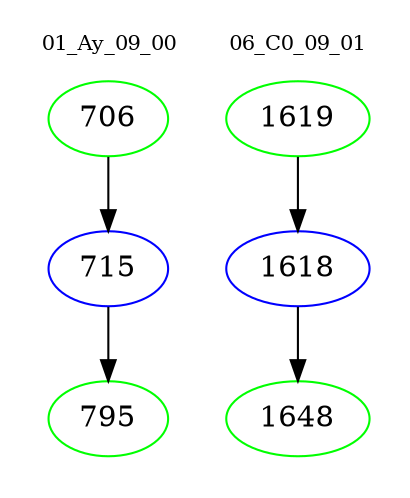 digraph{
subgraph cluster_0 {
color = white
label = "01_Ay_09_00";
fontsize=10;
T0_706 [label="706", color="green"]
T0_706 -> T0_715 [color="black"]
T0_715 [label="715", color="blue"]
T0_715 -> T0_795 [color="black"]
T0_795 [label="795", color="green"]
}
subgraph cluster_1 {
color = white
label = "06_C0_09_01";
fontsize=10;
T1_1619 [label="1619", color="green"]
T1_1619 -> T1_1618 [color="black"]
T1_1618 [label="1618", color="blue"]
T1_1618 -> T1_1648 [color="black"]
T1_1648 [label="1648", color="green"]
}
}
